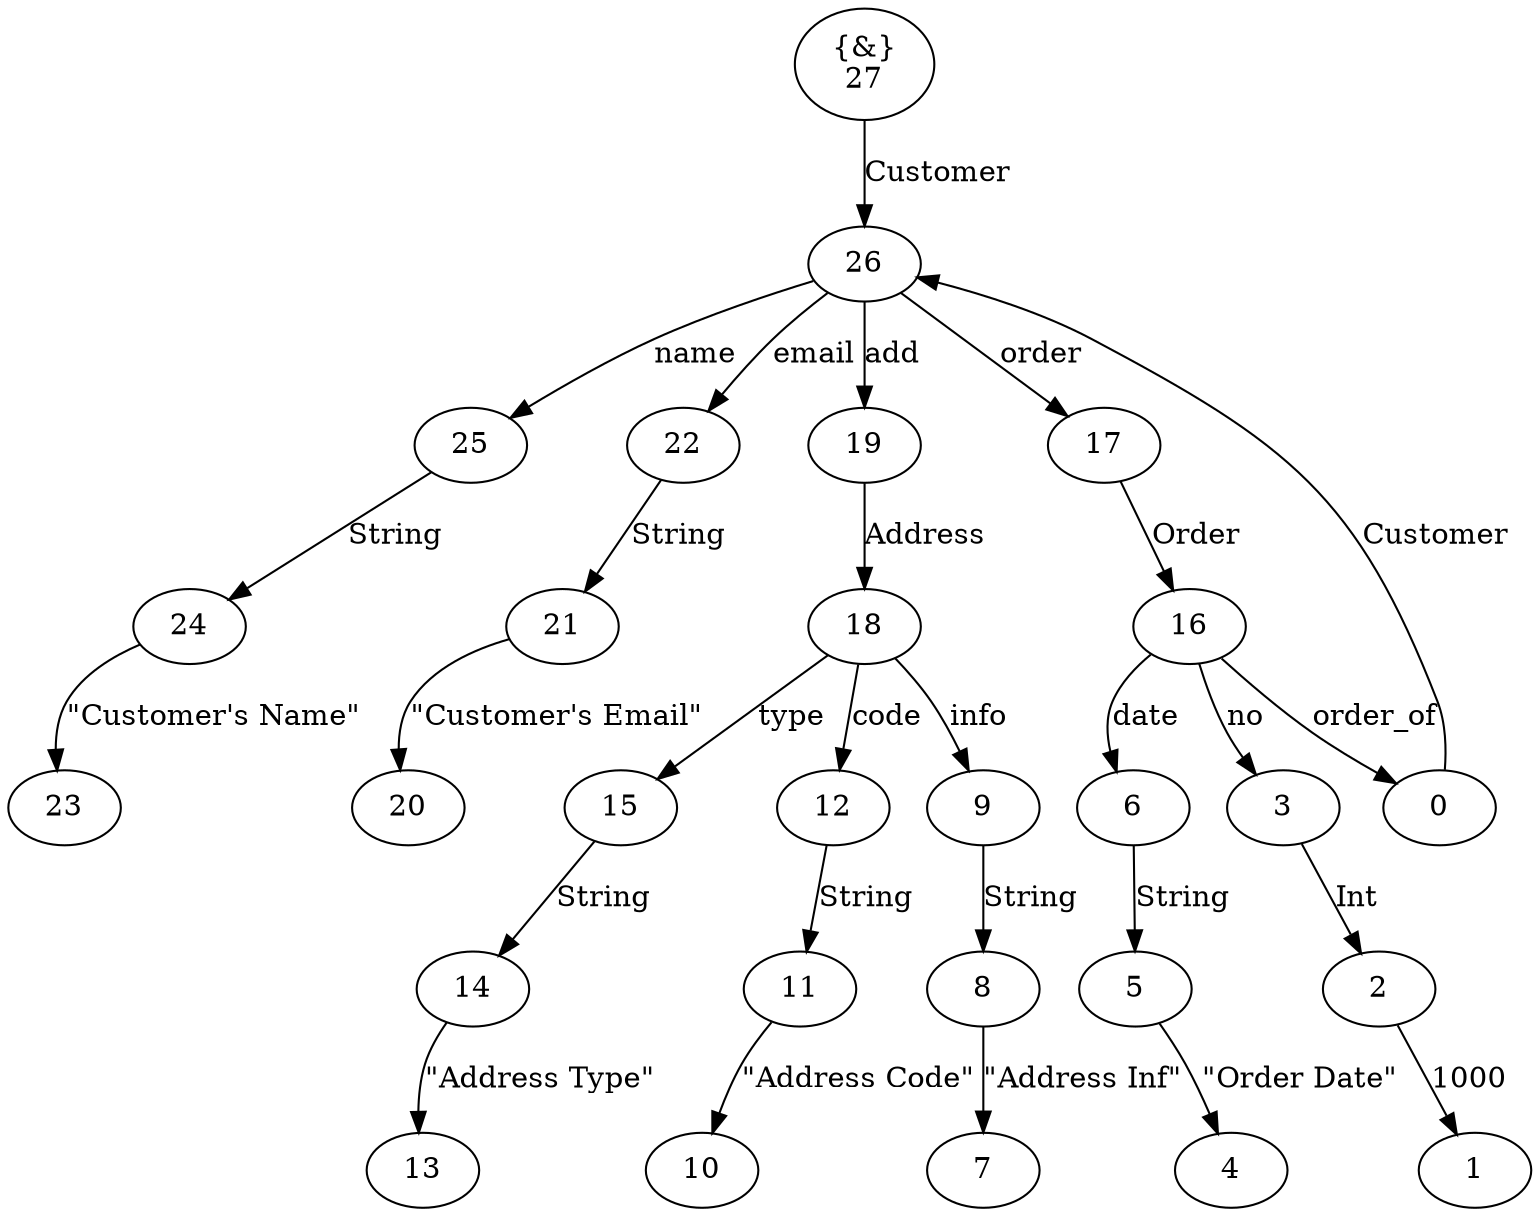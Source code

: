 digraph "g" {
    node [ shape = "ellipse" ]
    "27" [ label = "{&}\n\N" ]
    "26" [ label = "\N" ]
    "25" [ label = "\N" ]
    "24" [ label = "\N" ]
    "23" [ label = "\N" ]
    "22" [ label = "\N" ]
    "21" [ label = "\N" ]
    "20" [ label = "\N" ]
    "19" [ label = "\N" ]
    "18" [ label = "\N" ]
    "17" [ label = "\N" ]
    "16" [ label = "\N" ]
    "15" [ label = "\N" ]
    "14" [ label = "\N" ]
    "13" [ label = "\N" ]
    "12" [ label = "\N" ]
    "11" [ label = "\N" ]
    "10" [ label = "\N" ]
    "9" [ label = "\N" ]
    "8" [ label = "\N" ]
    "7" [ label = "\N" ]
    "6" [ label = "\N" ]
    "5" [ label = "\N" ]
    "4" [ label = "\N" ]
    "3" [ label = "\N" ]
    "2" [ label = "\N" ]
    "1" [ label = "\N" ]
    "0" [ label = "\N" ]
    "27" -> "26" [ label = "Customer" ]
    "26" -> "17" [ label = "order" ]
    "26" -> "25" [ label = "name" ]
    "26" -> "22" [ label = "email" ]
    "26" -> "19" [ label = "add" ]
    "25" -> "24" [ label = "String" ]
    "24" -> "23" [ label = "\"Customer's Name\"" ]
    "22" -> "21" [ label = "String" ]
    "21" -> "20" [ label = "\"Customer's Email\"" ]
    "19" -> "18" [ label = "Address" ]
    "18" -> "15" [ label = "type" ]
    "18" -> "9" [ label = "info" ]
    "18" -> "12" [ label = "code" ]
    "17" -> "16" [ label = "Order" ]
    "16" -> "0" [ label = "order_of" ]
    "16" -> "3" [ label = "no" ]
    "16" -> "6" [ label = "date" ]
    "15" -> "14" [ label = "String" ]
    "14" -> "13" [ label = "\"Address Type\"" ]
    "12" -> "11" [ label = "String" ]
    "11" -> "10" [ label = "\"Address Code\"" ]
    "9" -> "8" [ label = "String" ]
    "8" -> "7" [ label = "\"Address Inf\"" ]
    "6" -> "5" [ label = "String" ]
    "5" -> "4" [ label = "\"Order Date\"" ]
    "3" -> "2" [ label = "Int" ]
    "2" -> "1" [ label = "1000" ]
    "0" -> "26" [ label = "Customer" ]
}
